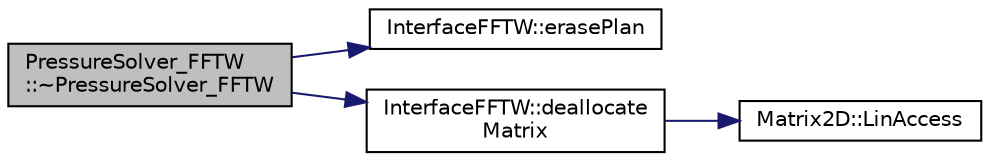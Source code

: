 digraph "PressureSolver_FFTW::~PressureSolver_FFTW"
{
  edge [fontname="Helvetica",fontsize="10",labelfontname="Helvetica",labelfontsize="10"];
  node [fontname="Helvetica",fontsize="10",shape=record];
  rankdir="LR";
  Node1 [label="PressureSolver_FFTW\l::~PressureSolver_FFTW",height=0.2,width=0.4,color="black", fillcolor="grey75", style="filled", fontcolor="black"];
  Node1 -> Node2 [color="midnightblue",fontsize="10",style="solid",fontname="Helvetica"];
  Node2 [label="InterfaceFFTW::erasePlan",height=0.2,width=0.4,color="black", fillcolor="white", style="filled",URL="$class_interface_f_f_t_w.html#a924f23a03902c771f1ebd06ce9fe65a7"];
  Node1 -> Node3 [color="midnightblue",fontsize="10",style="solid",fontname="Helvetica"];
  Node3 [label="InterfaceFFTW::deallocate\lMatrix",height=0.2,width=0.4,color="black", fillcolor="white", style="filled",URL="$class_interface_f_f_t_w.html#a596e338aa62af9353d2fc61b5b39d989"];
  Node3 -> Node4 [color="midnightblue",fontsize="10",style="solid",fontname="Helvetica"];
  Node4 [label="Matrix2D::LinAccess",height=0.2,width=0.4,color="black", fillcolor="white", style="filled",URL="$class_matrix2_d.html#aeb645f6067a4bcce6e29ab37e0c2b67a"];
}
